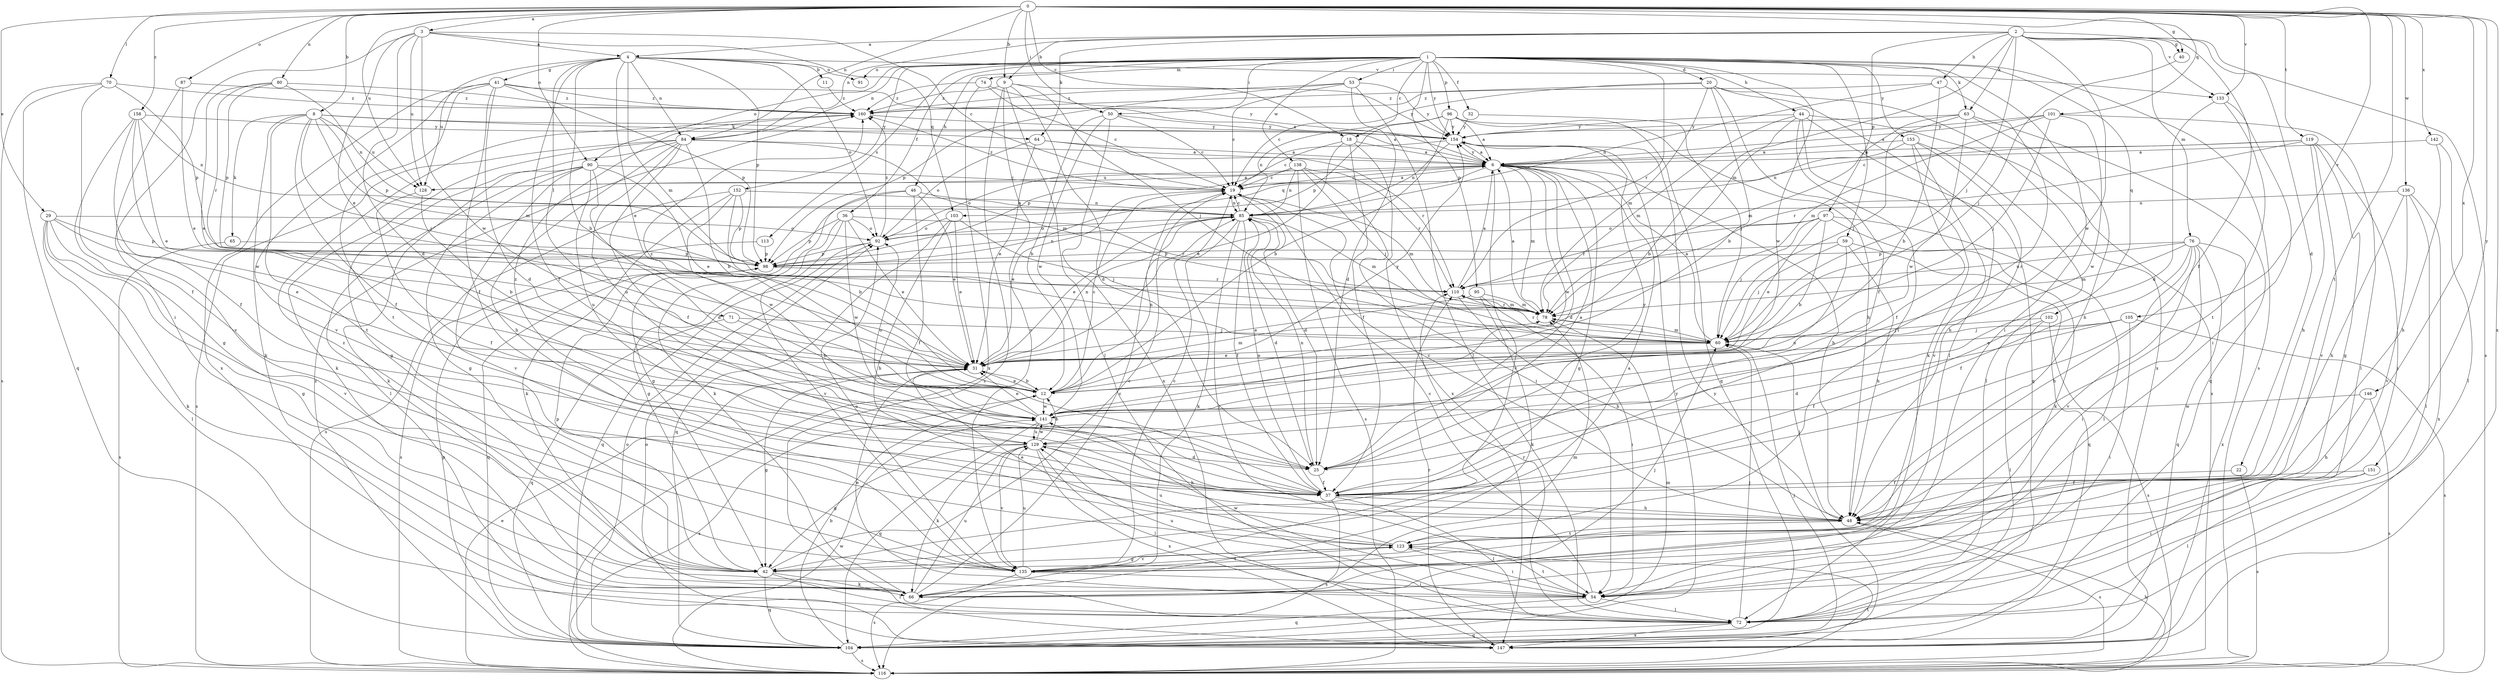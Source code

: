 strict digraph  {
0;
1;
2;
3;
4;
6;
8;
9;
11;
12;
18;
19;
20;
22;
25;
29;
31;
32;
36;
37;
40;
41;
42;
44;
46;
47;
48;
50;
53;
54;
59;
60;
63;
64;
65;
66;
70;
71;
72;
74;
76;
78;
80;
84;
85;
87;
90;
91;
92;
95;
96;
97;
98;
101;
102;
103;
104;
105;
110;
113;
116;
119;
123;
128;
129;
133;
135;
136;
138;
141;
142;
146;
147;
151;
152;
153;
154;
158;
160;
0 -> 3  [label=a];
0 -> 8  [label=b];
0 -> 9  [label=b];
0 -> 18  [label=c];
0 -> 29  [label=e];
0 -> 40  [label=g];
0 -> 50  [label=i];
0 -> 70  [label=l];
0 -> 80  [label=n];
0 -> 84  [label=n];
0 -> 87  [label=o];
0 -> 90  [label=o];
0 -> 101  [label=q];
0 -> 105  [label=r];
0 -> 119  [label=t];
0 -> 123  [label=t];
0 -> 128  [label=u];
0 -> 133  [label=v];
0 -> 136  [label=w];
0 -> 142  [label=x];
0 -> 146  [label=x];
0 -> 147  [label=x];
0 -> 151  [label=y];
0 -> 158  [label=z];
1 -> 18  [label=c];
1 -> 20  [label=d];
1 -> 32  [label=f];
1 -> 36  [label=f];
1 -> 44  [label=h];
1 -> 46  [label=h];
1 -> 50  [label=i];
1 -> 53  [label=i];
1 -> 54  [label=i];
1 -> 59  [label=j];
1 -> 63  [label=k];
1 -> 74  [label=m];
1 -> 84  [label=n];
1 -> 90  [label=o];
1 -> 91  [label=o];
1 -> 95  [label=p];
1 -> 96  [label=p];
1 -> 102  [label=q];
1 -> 110  [label=r];
1 -> 113  [label=s];
1 -> 116  [label=s];
1 -> 138  [label=w];
1 -> 141  [label=w];
1 -> 152  [label=y];
1 -> 153  [label=y];
1 -> 154  [label=y];
2 -> 4  [label=a];
2 -> 9  [label=b];
2 -> 22  [label=d];
2 -> 37  [label=f];
2 -> 40  [label=g];
2 -> 47  [label=h];
2 -> 60  [label=j];
2 -> 63  [label=k];
2 -> 64  [label=k];
2 -> 76  [label=m];
2 -> 78  [label=m];
2 -> 84  [label=n];
2 -> 97  [label=p];
2 -> 116  [label=s];
2 -> 133  [label=v];
2 -> 141  [label=w];
3 -> 4  [label=a];
3 -> 19  [label=c];
3 -> 25  [label=d];
3 -> 31  [label=e];
3 -> 54  [label=i];
3 -> 103  [label=q];
3 -> 128  [label=u];
3 -> 141  [label=w];
4 -> 11  [label=b];
4 -> 12  [label=b];
4 -> 31  [label=e];
4 -> 37  [label=f];
4 -> 41  [label=g];
4 -> 71  [label=l];
4 -> 78  [label=m];
4 -> 84  [label=n];
4 -> 91  [label=o];
4 -> 92  [label=o];
4 -> 98  [label=p];
4 -> 128  [label=u];
4 -> 133  [label=v];
6 -> 19  [label=c];
6 -> 25  [label=d];
6 -> 42  [label=g];
6 -> 48  [label=h];
6 -> 78  [label=m];
6 -> 103  [label=q];
6 -> 128  [label=u];
6 -> 135  [label=v];
6 -> 141  [label=w];
6 -> 154  [label=y];
8 -> 6  [label=a];
8 -> 37  [label=f];
8 -> 60  [label=j];
8 -> 64  [label=k];
8 -> 65  [label=k];
8 -> 66  [label=k];
8 -> 78  [label=m];
8 -> 98  [label=p];
8 -> 123  [label=t];
8 -> 128  [label=u];
9 -> 25  [label=d];
9 -> 60  [label=j];
9 -> 72  [label=l];
9 -> 116  [label=s];
9 -> 135  [label=v];
9 -> 154  [label=y];
9 -> 160  [label=z];
11 -> 160  [label=z];
12 -> 19  [label=c];
12 -> 31  [label=e];
12 -> 85  [label=n];
12 -> 116  [label=s];
12 -> 141  [label=w];
12 -> 154  [label=y];
12 -> 160  [label=z];
18 -> 6  [label=a];
18 -> 19  [label=c];
18 -> 31  [label=e];
18 -> 37  [label=f];
18 -> 147  [label=x];
19 -> 6  [label=a];
19 -> 25  [label=d];
19 -> 31  [label=e];
19 -> 78  [label=m];
19 -> 85  [label=n];
19 -> 160  [label=z];
20 -> 12  [label=b];
20 -> 19  [label=c];
20 -> 37  [label=f];
20 -> 72  [label=l];
20 -> 78  [label=m];
20 -> 147  [label=x];
20 -> 160  [label=z];
22 -> 37  [label=f];
22 -> 116  [label=s];
25 -> 6  [label=a];
25 -> 37  [label=f];
25 -> 85  [label=n];
25 -> 154  [label=y];
29 -> 31  [label=e];
29 -> 42  [label=g];
29 -> 66  [label=k];
29 -> 72  [label=l];
29 -> 92  [label=o];
29 -> 98  [label=p];
29 -> 135  [label=v];
31 -> 12  [label=b];
31 -> 42  [label=g];
31 -> 78  [label=m];
31 -> 85  [label=n];
32 -> 60  [label=j];
32 -> 154  [label=y];
36 -> 31  [label=e];
36 -> 42  [label=g];
36 -> 92  [label=o];
36 -> 98  [label=p];
36 -> 110  [label=r];
36 -> 135  [label=v];
36 -> 141  [label=w];
37 -> 48  [label=h];
37 -> 72  [label=l];
37 -> 85  [label=n];
37 -> 116  [label=s];
40 -> 60  [label=j];
41 -> 6  [label=a];
41 -> 25  [label=d];
41 -> 37  [label=f];
41 -> 98  [label=p];
41 -> 123  [label=t];
41 -> 135  [label=v];
41 -> 147  [label=x];
41 -> 160  [label=z];
42 -> 6  [label=a];
42 -> 19  [label=c];
42 -> 66  [label=k];
42 -> 72  [label=l];
42 -> 98  [label=p];
42 -> 104  [label=q];
42 -> 160  [label=z];
44 -> 12  [label=b];
44 -> 66  [label=k];
44 -> 78  [label=m];
44 -> 104  [label=q];
44 -> 116  [label=s];
44 -> 123  [label=t];
44 -> 154  [label=y];
46 -> 31  [label=e];
46 -> 37  [label=f];
46 -> 42  [label=g];
46 -> 66  [label=k];
46 -> 85  [label=n];
47 -> 12  [label=b];
47 -> 85  [label=n];
47 -> 129  [label=u];
47 -> 160  [label=z];
48 -> 19  [label=c];
48 -> 60  [label=j];
48 -> 116  [label=s];
48 -> 123  [label=t];
50 -> 12  [label=b];
50 -> 19  [label=c];
50 -> 141  [label=w];
50 -> 147  [label=x];
50 -> 154  [label=y];
53 -> 19  [label=c];
53 -> 25  [label=d];
53 -> 72  [label=l];
53 -> 98  [label=p];
53 -> 154  [label=y];
53 -> 160  [label=z];
54 -> 19  [label=c];
54 -> 31  [label=e];
54 -> 72  [label=l];
54 -> 104  [label=q];
54 -> 123  [label=t];
54 -> 129  [label=u];
54 -> 141  [label=w];
59 -> 48  [label=h];
59 -> 60  [label=j];
59 -> 98  [label=p];
59 -> 104  [label=q];
59 -> 129  [label=u];
60 -> 6  [label=a];
60 -> 31  [label=e];
60 -> 78  [label=m];
60 -> 110  [label=r];
63 -> 48  [label=h];
63 -> 60  [label=j];
63 -> 78  [label=m];
63 -> 104  [label=q];
63 -> 141  [label=w];
63 -> 154  [label=y];
64 -> 6  [label=a];
64 -> 31  [label=e];
64 -> 92  [label=o];
64 -> 110  [label=r];
65 -> 98  [label=p];
65 -> 116  [label=s];
66 -> 19  [label=c];
66 -> 60  [label=j];
66 -> 78  [label=m];
66 -> 129  [label=u];
70 -> 37  [label=f];
70 -> 98  [label=p];
70 -> 104  [label=q];
70 -> 116  [label=s];
70 -> 160  [label=z];
71 -> 12  [label=b];
71 -> 60  [label=j];
71 -> 104  [label=q];
72 -> 60  [label=j];
72 -> 104  [label=q];
72 -> 110  [label=r];
72 -> 147  [label=x];
74 -> 19  [label=c];
74 -> 147  [label=x];
74 -> 154  [label=y];
74 -> 160  [label=z];
76 -> 37  [label=f];
76 -> 48  [label=h];
76 -> 54  [label=i];
76 -> 78  [label=m];
76 -> 98  [label=p];
76 -> 104  [label=q];
76 -> 110  [label=r];
76 -> 135  [label=v];
76 -> 147  [label=x];
78 -> 6  [label=a];
78 -> 60  [label=j];
78 -> 110  [label=r];
80 -> 31  [label=e];
80 -> 85  [label=n];
80 -> 98  [label=p];
80 -> 110  [label=r];
80 -> 160  [label=z];
84 -> 6  [label=a];
84 -> 12  [label=b];
84 -> 37  [label=f];
84 -> 42  [label=g];
84 -> 48  [label=h];
84 -> 66  [label=k];
84 -> 78  [label=m];
84 -> 116  [label=s];
84 -> 129  [label=u];
85 -> 19  [label=c];
85 -> 25  [label=d];
85 -> 31  [label=e];
85 -> 37  [label=f];
85 -> 54  [label=i];
85 -> 66  [label=k];
85 -> 78  [label=m];
85 -> 92  [label=o];
87 -> 31  [label=e];
87 -> 135  [label=v];
87 -> 160  [label=z];
90 -> 19  [label=c];
90 -> 25  [label=d];
90 -> 31  [label=e];
90 -> 42  [label=g];
90 -> 66  [label=k];
90 -> 72  [label=l];
90 -> 129  [label=u];
90 -> 135  [label=v];
92 -> 98  [label=p];
92 -> 104  [label=q];
92 -> 160  [label=z];
95 -> 31  [label=e];
95 -> 54  [label=i];
95 -> 66  [label=k];
95 -> 78  [label=m];
96 -> 6  [label=a];
96 -> 12  [label=b];
96 -> 48  [label=h];
96 -> 85  [label=n];
96 -> 98  [label=p];
96 -> 104  [label=q];
96 -> 154  [label=y];
97 -> 12  [label=b];
97 -> 31  [label=e];
97 -> 60  [label=j];
97 -> 66  [label=k];
97 -> 72  [label=l];
97 -> 92  [label=o];
97 -> 110  [label=r];
98 -> 85  [label=n];
98 -> 104  [label=q];
98 -> 110  [label=r];
101 -> 6  [label=a];
101 -> 60  [label=j];
101 -> 72  [label=l];
101 -> 78  [label=m];
101 -> 141  [label=w];
101 -> 154  [label=y];
102 -> 37  [label=f];
102 -> 60  [label=j];
102 -> 72  [label=l];
102 -> 116  [label=s];
103 -> 31  [label=e];
103 -> 48  [label=h];
103 -> 60  [label=j];
103 -> 92  [label=o];
103 -> 104  [label=q];
104 -> 12  [label=b];
104 -> 60  [label=j];
104 -> 78  [label=m];
104 -> 92  [label=o];
104 -> 98  [label=p];
104 -> 116  [label=s];
104 -> 154  [label=y];
104 -> 160  [label=z];
105 -> 25  [label=d];
105 -> 31  [label=e];
105 -> 54  [label=i];
105 -> 60  [label=j];
105 -> 116  [label=s];
110 -> 6  [label=a];
110 -> 48  [label=h];
110 -> 78  [label=m];
113 -> 98  [label=p];
113 -> 116  [label=s];
116 -> 31  [label=e];
116 -> 48  [label=h];
116 -> 123  [label=t];
116 -> 141  [label=w];
119 -> 6  [label=a];
119 -> 19  [label=c];
119 -> 42  [label=g];
119 -> 48  [label=h];
119 -> 54  [label=i];
119 -> 110  [label=r];
119 -> 135  [label=v];
123 -> 31  [label=e];
123 -> 42  [label=g];
123 -> 54  [label=i];
123 -> 129  [label=u];
123 -> 135  [label=v];
128 -> 6  [label=a];
128 -> 12  [label=b];
128 -> 37  [label=f];
129 -> 12  [label=b];
129 -> 25  [label=d];
129 -> 42  [label=g];
129 -> 48  [label=h];
129 -> 66  [label=k];
129 -> 72  [label=l];
129 -> 135  [label=v];
129 -> 141  [label=w];
129 -> 147  [label=x];
129 -> 160  [label=z];
133 -> 25  [label=d];
133 -> 54  [label=i];
133 -> 123  [label=t];
135 -> 19  [label=c];
135 -> 54  [label=i];
135 -> 92  [label=o];
135 -> 116  [label=s];
135 -> 123  [label=t];
135 -> 129  [label=u];
136 -> 48  [label=h];
136 -> 72  [label=l];
136 -> 85  [label=n];
136 -> 135  [label=v];
136 -> 147  [label=x];
138 -> 19  [label=c];
138 -> 54  [label=i];
138 -> 60  [label=j];
138 -> 85  [label=n];
138 -> 92  [label=o];
138 -> 110  [label=r];
138 -> 116  [label=s];
141 -> 31  [label=e];
141 -> 92  [label=o];
141 -> 104  [label=q];
141 -> 129  [label=u];
142 -> 6  [label=a];
142 -> 48  [label=h];
142 -> 72  [label=l];
146 -> 48  [label=h];
146 -> 116  [label=s];
146 -> 141  [label=w];
147 -> 92  [label=o];
147 -> 110  [label=r];
147 -> 154  [label=y];
151 -> 37  [label=f];
151 -> 54  [label=i];
151 -> 72  [label=l];
152 -> 12  [label=b];
152 -> 66  [label=k];
152 -> 85  [label=n];
152 -> 98  [label=p];
152 -> 116  [label=s];
152 -> 141  [label=w];
153 -> 6  [label=a];
153 -> 37  [label=f];
153 -> 48  [label=h];
153 -> 72  [label=l];
153 -> 85  [label=n];
153 -> 135  [label=v];
154 -> 6  [label=a];
154 -> 85  [label=n];
154 -> 98  [label=p];
158 -> 31  [label=e];
158 -> 37  [label=f];
158 -> 42  [label=g];
158 -> 85  [label=n];
158 -> 141  [label=w];
158 -> 154  [label=y];
160 -> 154  [label=y];
}
